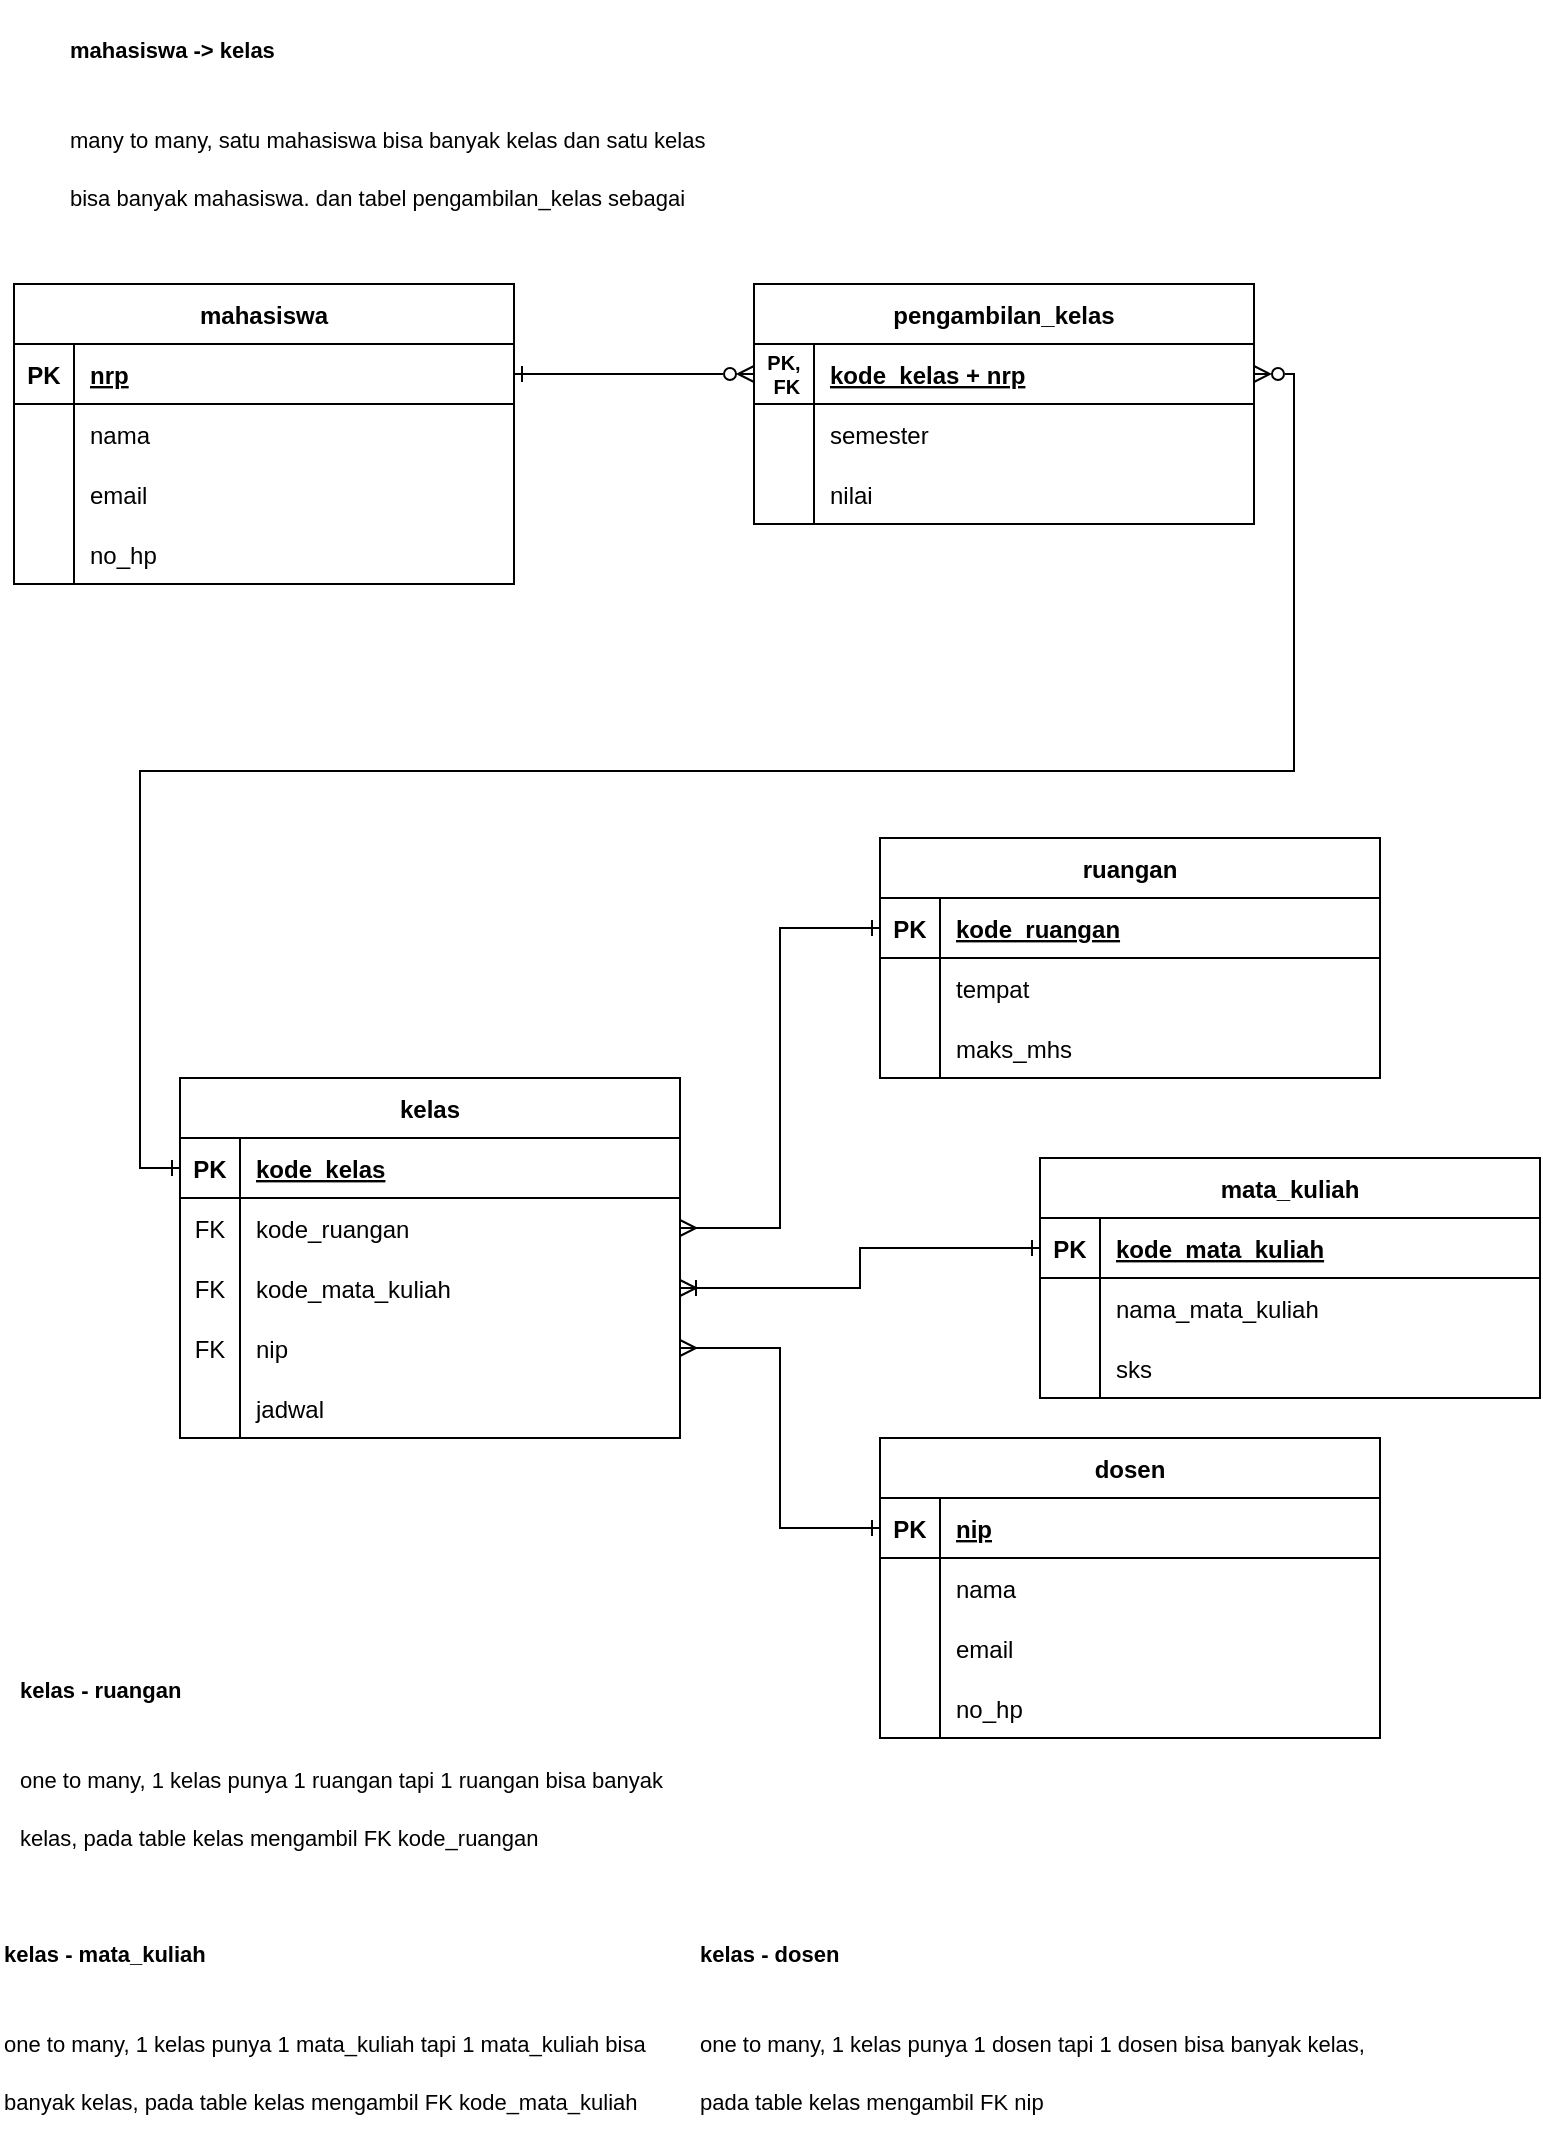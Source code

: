 <mxfile version="26.1.1">
  <diagram name="Page-1" id="sGqnj9w5JAQJriUwY8Db">
    <mxGraphModel dx="3370" dy="1274" grid="0" gridSize="10" guides="1" tooltips="1" connect="1" arrows="1" fold="1" page="1" pageScale="1" pageWidth="850" pageHeight="1100" math="0" shadow="0">
      <root>
        <mxCell id="0" />
        <mxCell id="1" parent="0" />
        <mxCell id="iICQpsOboYbNVwq3idn1-31" value="mahasiswa" style="shape=table;startSize=30;container=1;collapsible=1;childLayout=tableLayout;fixedRows=1;rowLines=0;fontStyle=1;align=center;resizeLast=1;" vertex="1" parent="1">
          <mxGeometry x="-822" y="160" width="250" height="150" as="geometry" />
        </mxCell>
        <mxCell id="iICQpsOboYbNVwq3idn1-32" value="" style="shape=tableRow;horizontal=0;startSize=0;swimlaneHead=0;swimlaneBody=0;fillColor=none;collapsible=0;dropTarget=0;points=[[0,0.5],[1,0.5]];portConstraint=eastwest;strokeColor=inherit;top=0;left=0;right=0;bottom=1;" vertex="1" parent="iICQpsOboYbNVwq3idn1-31">
          <mxGeometry y="30" width="250" height="30" as="geometry" />
        </mxCell>
        <mxCell id="iICQpsOboYbNVwq3idn1-33" value="PK" style="shape=partialRectangle;overflow=hidden;connectable=0;fillColor=none;strokeColor=inherit;top=0;left=0;bottom=0;right=0;fontStyle=1;" vertex="1" parent="iICQpsOboYbNVwq3idn1-32">
          <mxGeometry width="30" height="30" as="geometry">
            <mxRectangle width="30" height="30" as="alternateBounds" />
          </mxGeometry>
        </mxCell>
        <mxCell id="iICQpsOboYbNVwq3idn1-34" value="nrp" style="shape=partialRectangle;overflow=hidden;connectable=0;fillColor=none;align=left;strokeColor=inherit;top=0;left=0;bottom=0;right=0;spacingLeft=6;fontStyle=5;" vertex="1" parent="iICQpsOboYbNVwq3idn1-32">
          <mxGeometry x="30" width="220" height="30" as="geometry">
            <mxRectangle width="220" height="30" as="alternateBounds" />
          </mxGeometry>
        </mxCell>
        <mxCell id="iICQpsOboYbNVwq3idn1-35" value="" style="shape=tableRow;horizontal=0;startSize=0;swimlaneHead=0;swimlaneBody=0;fillColor=none;collapsible=0;dropTarget=0;points=[[0,0.5],[1,0.5]];portConstraint=eastwest;strokeColor=inherit;top=0;left=0;right=0;bottom=0;" vertex="1" parent="iICQpsOboYbNVwq3idn1-31">
          <mxGeometry y="60" width="250" height="30" as="geometry" />
        </mxCell>
        <mxCell id="iICQpsOboYbNVwq3idn1-36" value="" style="shape=partialRectangle;overflow=hidden;connectable=0;fillColor=none;strokeColor=default;top=0;left=0;bottom=0;right=0;labelBorderColor=none;opacity=90;strokeWidth=7;" vertex="1" parent="iICQpsOboYbNVwq3idn1-35">
          <mxGeometry width="30" height="30" as="geometry">
            <mxRectangle width="30" height="30" as="alternateBounds" />
          </mxGeometry>
        </mxCell>
        <mxCell id="iICQpsOboYbNVwq3idn1-37" value="nama" style="shape=partialRectangle;overflow=hidden;connectable=0;fillColor=none;align=left;strokeColor=inherit;top=0;left=0;bottom=0;right=0;spacingLeft=6;strokeWidth=5;perimeterSpacing=3;" vertex="1" parent="iICQpsOboYbNVwq3idn1-35">
          <mxGeometry x="30" width="220" height="30" as="geometry">
            <mxRectangle width="220" height="30" as="alternateBounds" />
          </mxGeometry>
        </mxCell>
        <mxCell id="iICQpsOboYbNVwq3idn1-38" value="" style="shape=tableRow;horizontal=0;startSize=0;swimlaneHead=0;swimlaneBody=0;fillColor=none;collapsible=0;dropTarget=0;points=[[0,0.5],[1,0.5]];portConstraint=eastwest;strokeColor=inherit;top=0;left=0;right=0;bottom=0;" vertex="1" parent="iICQpsOboYbNVwq3idn1-31">
          <mxGeometry y="90" width="250" height="30" as="geometry" />
        </mxCell>
        <mxCell id="iICQpsOboYbNVwq3idn1-39" value="" style="shape=partialRectangle;overflow=hidden;connectable=0;fillColor=none;strokeColor=inherit;top=0;left=0;bottom=0;right=0;" vertex="1" parent="iICQpsOboYbNVwq3idn1-38">
          <mxGeometry width="30" height="30" as="geometry">
            <mxRectangle width="30" height="30" as="alternateBounds" />
          </mxGeometry>
        </mxCell>
        <mxCell id="iICQpsOboYbNVwq3idn1-40" value="email" style="shape=partialRectangle;overflow=hidden;connectable=0;fillColor=none;align=left;strokeColor=inherit;top=0;left=0;bottom=0;right=0;spacingLeft=6;" vertex="1" parent="iICQpsOboYbNVwq3idn1-38">
          <mxGeometry x="30" width="220" height="30" as="geometry">
            <mxRectangle width="220" height="30" as="alternateBounds" />
          </mxGeometry>
        </mxCell>
        <mxCell id="iICQpsOboYbNVwq3idn1-116" style="shape=tableRow;horizontal=0;startSize=0;swimlaneHead=0;swimlaneBody=0;fillColor=none;collapsible=0;dropTarget=0;points=[[0,0.5],[1,0.5]];portConstraint=eastwest;strokeColor=inherit;top=0;left=0;right=0;bottom=0;" vertex="1" parent="iICQpsOboYbNVwq3idn1-31">
          <mxGeometry y="120" width="250" height="30" as="geometry" />
        </mxCell>
        <mxCell id="iICQpsOboYbNVwq3idn1-117" style="shape=partialRectangle;overflow=hidden;connectable=0;fillColor=none;strokeColor=inherit;top=0;left=0;bottom=0;right=0;" vertex="1" parent="iICQpsOboYbNVwq3idn1-116">
          <mxGeometry width="30" height="30" as="geometry">
            <mxRectangle width="30" height="30" as="alternateBounds" />
          </mxGeometry>
        </mxCell>
        <mxCell id="iICQpsOboYbNVwq3idn1-118" value="no_hp" style="shape=partialRectangle;overflow=hidden;connectable=0;fillColor=none;align=left;strokeColor=inherit;top=0;left=0;bottom=0;right=0;spacingLeft=6;" vertex="1" parent="iICQpsOboYbNVwq3idn1-116">
          <mxGeometry x="30" width="220" height="30" as="geometry">
            <mxRectangle width="220" height="30" as="alternateBounds" />
          </mxGeometry>
        </mxCell>
        <mxCell id="iICQpsOboYbNVwq3idn1-60" value="kelas" style="shape=table;startSize=30;container=1;collapsible=1;childLayout=tableLayout;fixedRows=1;rowLines=0;fontStyle=1;align=center;resizeLast=1;" vertex="1" parent="1">
          <mxGeometry x="-739" y="557" width="250" height="180" as="geometry" />
        </mxCell>
        <mxCell id="iICQpsOboYbNVwq3idn1-61" value="" style="shape=tableRow;horizontal=0;startSize=0;swimlaneHead=0;swimlaneBody=0;fillColor=none;collapsible=0;dropTarget=0;points=[[0,0.5],[1,0.5]];portConstraint=eastwest;strokeColor=inherit;top=0;left=0;right=0;bottom=1;" vertex="1" parent="iICQpsOboYbNVwq3idn1-60">
          <mxGeometry y="30" width="250" height="30" as="geometry" />
        </mxCell>
        <mxCell id="iICQpsOboYbNVwq3idn1-62" value="PK" style="shape=partialRectangle;overflow=hidden;connectable=0;fillColor=none;strokeColor=inherit;top=0;left=0;bottom=0;right=0;fontStyle=1;" vertex="1" parent="iICQpsOboYbNVwq3idn1-61">
          <mxGeometry width="30" height="30" as="geometry">
            <mxRectangle width="30" height="30" as="alternateBounds" />
          </mxGeometry>
        </mxCell>
        <mxCell id="iICQpsOboYbNVwq3idn1-63" value="kode_kelas" style="shape=partialRectangle;overflow=hidden;connectable=0;fillColor=none;align=left;strokeColor=inherit;top=0;left=0;bottom=0;right=0;spacingLeft=6;fontStyle=5;" vertex="1" parent="iICQpsOboYbNVwq3idn1-61">
          <mxGeometry x="30" width="220" height="30" as="geometry">
            <mxRectangle width="220" height="30" as="alternateBounds" />
          </mxGeometry>
        </mxCell>
        <mxCell id="iICQpsOboYbNVwq3idn1-64" value="" style="shape=tableRow;horizontal=0;startSize=0;swimlaneHead=0;swimlaneBody=0;fillColor=none;collapsible=0;dropTarget=0;points=[[0,0.5],[1,0.5]];portConstraint=eastwest;strokeColor=inherit;top=0;left=0;right=0;bottom=0;" vertex="1" parent="iICQpsOboYbNVwq3idn1-60">
          <mxGeometry y="60" width="250" height="30" as="geometry" />
        </mxCell>
        <mxCell id="iICQpsOboYbNVwq3idn1-65" value="FK" style="shape=partialRectangle;overflow=hidden;connectable=0;fillColor=none;strokeColor=inherit;top=0;left=0;bottom=0;right=0;" vertex="1" parent="iICQpsOboYbNVwq3idn1-64">
          <mxGeometry width="30" height="30" as="geometry">
            <mxRectangle width="30" height="30" as="alternateBounds" />
          </mxGeometry>
        </mxCell>
        <mxCell id="iICQpsOboYbNVwq3idn1-66" value="kode_ruangan" style="shape=partialRectangle;overflow=hidden;connectable=0;fillColor=none;align=left;strokeColor=inherit;top=0;left=0;bottom=0;right=0;spacingLeft=6;" vertex="1" parent="iICQpsOboYbNVwq3idn1-64">
          <mxGeometry x="30" width="220" height="30" as="geometry">
            <mxRectangle width="220" height="30" as="alternateBounds" />
          </mxGeometry>
        </mxCell>
        <mxCell id="iICQpsOboYbNVwq3idn1-67" value="" style="shape=tableRow;horizontal=0;startSize=0;swimlaneHead=0;swimlaneBody=0;fillColor=none;collapsible=0;dropTarget=0;points=[[0,0.5],[1,0.5]];portConstraint=eastwest;strokeColor=inherit;top=0;left=0;right=0;bottom=0;" vertex="1" parent="iICQpsOboYbNVwq3idn1-60">
          <mxGeometry y="90" width="250" height="30" as="geometry" />
        </mxCell>
        <mxCell id="iICQpsOboYbNVwq3idn1-68" value="FK" style="shape=partialRectangle;overflow=hidden;connectable=0;fillColor=none;strokeColor=inherit;top=0;left=0;bottom=0;right=0;" vertex="1" parent="iICQpsOboYbNVwq3idn1-67">
          <mxGeometry width="30" height="30" as="geometry">
            <mxRectangle width="30" height="30" as="alternateBounds" />
          </mxGeometry>
        </mxCell>
        <mxCell id="iICQpsOboYbNVwq3idn1-69" value="kode_mata_kuliah" style="shape=partialRectangle;overflow=hidden;connectable=0;fillColor=none;align=left;strokeColor=inherit;top=0;left=0;bottom=0;right=0;spacingLeft=6;" vertex="1" parent="iICQpsOboYbNVwq3idn1-67">
          <mxGeometry x="30" width="220" height="30" as="geometry">
            <mxRectangle width="220" height="30" as="alternateBounds" />
          </mxGeometry>
        </mxCell>
        <mxCell id="iICQpsOboYbNVwq3idn1-125" style="shape=tableRow;horizontal=0;startSize=0;swimlaneHead=0;swimlaneBody=0;fillColor=none;collapsible=0;dropTarget=0;points=[[0,0.5],[1,0.5]];portConstraint=eastwest;strokeColor=inherit;top=0;left=0;right=0;bottom=0;" vertex="1" parent="iICQpsOboYbNVwq3idn1-60">
          <mxGeometry y="120" width="250" height="30" as="geometry" />
        </mxCell>
        <mxCell id="iICQpsOboYbNVwq3idn1-126" value="FK" style="shape=partialRectangle;overflow=hidden;connectable=0;fillColor=none;strokeColor=inherit;top=0;left=0;bottom=0;right=0;" vertex="1" parent="iICQpsOboYbNVwq3idn1-125">
          <mxGeometry width="30" height="30" as="geometry">
            <mxRectangle width="30" height="30" as="alternateBounds" />
          </mxGeometry>
        </mxCell>
        <mxCell id="iICQpsOboYbNVwq3idn1-127" value="nip" style="shape=partialRectangle;overflow=hidden;connectable=0;fillColor=none;align=left;strokeColor=inherit;top=0;left=0;bottom=0;right=0;spacingLeft=6;" vertex="1" parent="iICQpsOboYbNVwq3idn1-125">
          <mxGeometry x="30" width="220" height="30" as="geometry">
            <mxRectangle width="220" height="30" as="alternateBounds" />
          </mxGeometry>
        </mxCell>
        <mxCell id="iICQpsOboYbNVwq3idn1-122" style="shape=tableRow;horizontal=0;startSize=0;swimlaneHead=0;swimlaneBody=0;fillColor=none;collapsible=0;dropTarget=0;points=[[0,0.5],[1,0.5]];portConstraint=eastwest;strokeColor=inherit;top=0;left=0;right=0;bottom=0;" vertex="1" parent="iICQpsOboYbNVwq3idn1-60">
          <mxGeometry y="150" width="250" height="30" as="geometry" />
        </mxCell>
        <mxCell id="iICQpsOboYbNVwq3idn1-123" style="shape=partialRectangle;overflow=hidden;connectable=0;fillColor=none;strokeColor=inherit;top=0;left=0;bottom=0;right=0;" vertex="1" parent="iICQpsOboYbNVwq3idn1-122">
          <mxGeometry width="30" height="30" as="geometry">
            <mxRectangle width="30" height="30" as="alternateBounds" />
          </mxGeometry>
        </mxCell>
        <mxCell id="iICQpsOboYbNVwq3idn1-124" value="jadwal" style="shape=partialRectangle;overflow=hidden;connectable=0;fillColor=none;align=left;strokeColor=inherit;top=0;left=0;bottom=0;right=0;spacingLeft=6;" vertex="1" parent="iICQpsOboYbNVwq3idn1-122">
          <mxGeometry x="30" width="220" height="30" as="geometry">
            <mxRectangle width="220" height="30" as="alternateBounds" />
          </mxGeometry>
        </mxCell>
        <mxCell id="iICQpsOboYbNVwq3idn1-70" value="dosen" style="shape=table;startSize=30;container=1;collapsible=1;childLayout=tableLayout;fixedRows=1;rowLines=0;fontStyle=1;align=center;resizeLast=1;" vertex="1" parent="1">
          <mxGeometry x="-389" y="737" width="250" height="150" as="geometry" />
        </mxCell>
        <mxCell id="iICQpsOboYbNVwq3idn1-71" value="" style="shape=tableRow;horizontal=0;startSize=0;swimlaneHead=0;swimlaneBody=0;fillColor=none;collapsible=0;dropTarget=0;points=[[0,0.5],[1,0.5]];portConstraint=eastwest;strokeColor=inherit;top=0;left=0;right=0;bottom=1;" vertex="1" parent="iICQpsOboYbNVwq3idn1-70">
          <mxGeometry y="30" width="250" height="30" as="geometry" />
        </mxCell>
        <mxCell id="iICQpsOboYbNVwq3idn1-72" value="PK" style="shape=partialRectangle;overflow=hidden;connectable=0;fillColor=none;strokeColor=inherit;top=0;left=0;bottom=0;right=0;fontStyle=1;" vertex="1" parent="iICQpsOboYbNVwq3idn1-71">
          <mxGeometry width="30" height="30" as="geometry">
            <mxRectangle width="30" height="30" as="alternateBounds" />
          </mxGeometry>
        </mxCell>
        <mxCell id="iICQpsOboYbNVwq3idn1-73" value="nip" style="shape=partialRectangle;overflow=hidden;connectable=0;fillColor=none;align=left;strokeColor=inherit;top=0;left=0;bottom=0;right=0;spacingLeft=6;fontStyle=5;" vertex="1" parent="iICQpsOboYbNVwq3idn1-71">
          <mxGeometry x="30" width="220" height="30" as="geometry">
            <mxRectangle width="220" height="30" as="alternateBounds" />
          </mxGeometry>
        </mxCell>
        <mxCell id="iICQpsOboYbNVwq3idn1-74" value="" style="shape=tableRow;horizontal=0;startSize=0;swimlaneHead=0;swimlaneBody=0;fillColor=none;collapsible=0;dropTarget=0;points=[[0,0.5],[1,0.5]];portConstraint=eastwest;strokeColor=inherit;top=0;left=0;right=0;bottom=0;" vertex="1" parent="iICQpsOboYbNVwq3idn1-70">
          <mxGeometry y="60" width="250" height="30" as="geometry" />
        </mxCell>
        <mxCell id="iICQpsOboYbNVwq3idn1-75" value="" style="shape=partialRectangle;overflow=hidden;connectable=0;fillColor=none;strokeColor=inherit;top=0;left=0;bottom=0;right=0;" vertex="1" parent="iICQpsOboYbNVwq3idn1-74">
          <mxGeometry width="30" height="30" as="geometry">
            <mxRectangle width="30" height="30" as="alternateBounds" />
          </mxGeometry>
        </mxCell>
        <mxCell id="iICQpsOboYbNVwq3idn1-76" value="nama" style="shape=partialRectangle;overflow=hidden;connectable=0;fillColor=none;align=left;strokeColor=inherit;top=0;left=0;bottom=0;right=0;spacingLeft=6;" vertex="1" parent="iICQpsOboYbNVwq3idn1-74">
          <mxGeometry x="30" width="220" height="30" as="geometry">
            <mxRectangle width="220" height="30" as="alternateBounds" />
          </mxGeometry>
        </mxCell>
        <mxCell id="iICQpsOboYbNVwq3idn1-77" value="" style="shape=tableRow;horizontal=0;startSize=0;swimlaneHead=0;swimlaneBody=0;fillColor=none;collapsible=0;dropTarget=0;points=[[0,0.5],[1,0.5]];portConstraint=eastwest;strokeColor=inherit;top=0;left=0;right=0;bottom=0;" vertex="1" parent="iICQpsOboYbNVwq3idn1-70">
          <mxGeometry y="90" width="250" height="30" as="geometry" />
        </mxCell>
        <mxCell id="iICQpsOboYbNVwq3idn1-78" value="" style="shape=partialRectangle;overflow=hidden;connectable=0;fillColor=none;strokeColor=inherit;top=0;left=0;bottom=0;right=0;" vertex="1" parent="iICQpsOboYbNVwq3idn1-77">
          <mxGeometry width="30" height="30" as="geometry">
            <mxRectangle width="30" height="30" as="alternateBounds" />
          </mxGeometry>
        </mxCell>
        <mxCell id="iICQpsOboYbNVwq3idn1-79" value="email" style="shape=partialRectangle;overflow=hidden;connectable=0;fillColor=none;align=left;strokeColor=inherit;top=0;left=0;bottom=0;right=0;spacingLeft=6;" vertex="1" parent="iICQpsOboYbNVwq3idn1-77">
          <mxGeometry x="30" width="220" height="30" as="geometry">
            <mxRectangle width="220" height="30" as="alternateBounds" />
          </mxGeometry>
        </mxCell>
        <mxCell id="iICQpsOboYbNVwq3idn1-128" style="shape=tableRow;horizontal=0;startSize=0;swimlaneHead=0;swimlaneBody=0;fillColor=none;collapsible=0;dropTarget=0;points=[[0,0.5],[1,0.5]];portConstraint=eastwest;strokeColor=inherit;top=0;left=0;right=0;bottom=0;" vertex="1" parent="iICQpsOboYbNVwq3idn1-70">
          <mxGeometry y="120" width="250" height="30" as="geometry" />
        </mxCell>
        <mxCell id="iICQpsOboYbNVwq3idn1-129" style="shape=partialRectangle;overflow=hidden;connectable=0;fillColor=none;strokeColor=inherit;top=0;left=0;bottom=0;right=0;" vertex="1" parent="iICQpsOboYbNVwq3idn1-128">
          <mxGeometry width="30" height="30" as="geometry">
            <mxRectangle width="30" height="30" as="alternateBounds" />
          </mxGeometry>
        </mxCell>
        <mxCell id="iICQpsOboYbNVwq3idn1-130" value="no_hp" style="shape=partialRectangle;overflow=hidden;connectable=0;fillColor=none;align=left;strokeColor=inherit;top=0;left=0;bottom=0;right=0;spacingLeft=6;" vertex="1" parent="iICQpsOboYbNVwq3idn1-128">
          <mxGeometry x="30" width="220" height="30" as="geometry">
            <mxRectangle width="220" height="30" as="alternateBounds" />
          </mxGeometry>
        </mxCell>
        <mxCell id="iICQpsOboYbNVwq3idn1-80" value="ruangan" style="shape=table;startSize=30;container=1;collapsible=1;childLayout=tableLayout;fixedRows=1;rowLines=0;fontStyle=1;align=center;resizeLast=1;" vertex="1" parent="1">
          <mxGeometry x="-389" y="437" width="250" height="120" as="geometry" />
        </mxCell>
        <mxCell id="iICQpsOboYbNVwq3idn1-81" value="" style="shape=tableRow;horizontal=0;startSize=0;swimlaneHead=0;swimlaneBody=0;fillColor=none;collapsible=0;dropTarget=0;points=[[0,0.5],[1,0.5]];portConstraint=eastwest;strokeColor=inherit;top=0;left=0;right=0;bottom=1;" vertex="1" parent="iICQpsOboYbNVwq3idn1-80">
          <mxGeometry y="30" width="250" height="30" as="geometry" />
        </mxCell>
        <mxCell id="iICQpsOboYbNVwq3idn1-82" value="PK" style="shape=partialRectangle;overflow=hidden;connectable=0;fillColor=none;strokeColor=inherit;top=0;left=0;bottom=0;right=0;fontStyle=1;" vertex="1" parent="iICQpsOboYbNVwq3idn1-81">
          <mxGeometry width="30" height="30" as="geometry">
            <mxRectangle width="30" height="30" as="alternateBounds" />
          </mxGeometry>
        </mxCell>
        <mxCell id="iICQpsOboYbNVwq3idn1-83" value="kode_ruangan" style="shape=partialRectangle;overflow=hidden;connectable=0;fillColor=none;align=left;strokeColor=inherit;top=0;left=0;bottom=0;right=0;spacingLeft=6;fontStyle=5;" vertex="1" parent="iICQpsOboYbNVwq3idn1-81">
          <mxGeometry x="30" width="220" height="30" as="geometry">
            <mxRectangle width="220" height="30" as="alternateBounds" />
          </mxGeometry>
        </mxCell>
        <mxCell id="iICQpsOboYbNVwq3idn1-84" value="" style="shape=tableRow;horizontal=0;startSize=0;swimlaneHead=0;swimlaneBody=0;fillColor=none;collapsible=0;dropTarget=0;points=[[0,0.5],[1,0.5]];portConstraint=eastwest;strokeColor=inherit;top=0;left=0;right=0;bottom=0;" vertex="1" parent="iICQpsOboYbNVwq3idn1-80">
          <mxGeometry y="60" width="250" height="30" as="geometry" />
        </mxCell>
        <mxCell id="iICQpsOboYbNVwq3idn1-85" value="" style="shape=partialRectangle;overflow=hidden;connectable=0;fillColor=none;strokeColor=inherit;top=0;left=0;bottom=0;right=0;" vertex="1" parent="iICQpsOboYbNVwq3idn1-84">
          <mxGeometry width="30" height="30" as="geometry">
            <mxRectangle width="30" height="30" as="alternateBounds" />
          </mxGeometry>
        </mxCell>
        <mxCell id="iICQpsOboYbNVwq3idn1-86" value="tempat" style="shape=partialRectangle;overflow=hidden;connectable=0;fillColor=none;align=left;strokeColor=inherit;top=0;left=0;bottom=0;right=0;spacingLeft=6;" vertex="1" parent="iICQpsOboYbNVwq3idn1-84">
          <mxGeometry x="30" width="220" height="30" as="geometry">
            <mxRectangle width="220" height="30" as="alternateBounds" />
          </mxGeometry>
        </mxCell>
        <mxCell id="iICQpsOboYbNVwq3idn1-87" value="" style="shape=tableRow;horizontal=0;startSize=0;swimlaneHead=0;swimlaneBody=0;fillColor=none;collapsible=0;dropTarget=0;points=[[0,0.5],[1,0.5]];portConstraint=eastwest;strokeColor=inherit;top=0;left=0;right=0;bottom=0;" vertex="1" parent="iICQpsOboYbNVwq3idn1-80">
          <mxGeometry y="90" width="250" height="30" as="geometry" />
        </mxCell>
        <mxCell id="iICQpsOboYbNVwq3idn1-88" value="" style="shape=partialRectangle;overflow=hidden;connectable=0;fillColor=none;strokeColor=inherit;top=0;left=0;bottom=0;right=0;" vertex="1" parent="iICQpsOboYbNVwq3idn1-87">
          <mxGeometry width="30" height="30" as="geometry">
            <mxRectangle width="30" height="30" as="alternateBounds" />
          </mxGeometry>
        </mxCell>
        <mxCell id="iICQpsOboYbNVwq3idn1-89" value="maks_mhs" style="shape=partialRectangle;overflow=hidden;connectable=0;fillColor=none;align=left;strokeColor=inherit;top=0;left=0;bottom=0;right=0;spacingLeft=6;" vertex="1" parent="iICQpsOboYbNVwq3idn1-87">
          <mxGeometry x="30" width="220" height="30" as="geometry">
            <mxRectangle width="220" height="30" as="alternateBounds" />
          </mxGeometry>
        </mxCell>
        <mxCell id="iICQpsOboYbNVwq3idn1-90" value="mata_kuliah" style="shape=table;startSize=30;container=1;collapsible=1;childLayout=tableLayout;fixedRows=1;rowLines=0;fontStyle=1;align=center;resizeLast=1;" vertex="1" parent="1">
          <mxGeometry x="-309" y="597" width="250" height="120" as="geometry" />
        </mxCell>
        <mxCell id="iICQpsOboYbNVwq3idn1-91" value="" style="shape=tableRow;horizontal=0;startSize=0;swimlaneHead=0;swimlaneBody=0;fillColor=none;collapsible=0;dropTarget=0;points=[[0,0.5],[1,0.5]];portConstraint=eastwest;strokeColor=inherit;top=0;left=0;right=0;bottom=1;" vertex="1" parent="iICQpsOboYbNVwq3idn1-90">
          <mxGeometry y="30" width="250" height="30" as="geometry" />
        </mxCell>
        <mxCell id="iICQpsOboYbNVwq3idn1-92" value="PK" style="shape=partialRectangle;overflow=hidden;connectable=0;fillColor=none;strokeColor=inherit;top=0;left=0;bottom=0;right=0;fontStyle=1;" vertex="1" parent="iICQpsOboYbNVwq3idn1-91">
          <mxGeometry width="30" height="30" as="geometry">
            <mxRectangle width="30" height="30" as="alternateBounds" />
          </mxGeometry>
        </mxCell>
        <mxCell id="iICQpsOboYbNVwq3idn1-93" value="kode_mata_kuliah" style="shape=partialRectangle;overflow=hidden;connectable=0;fillColor=none;align=left;strokeColor=inherit;top=0;left=0;bottom=0;right=0;spacingLeft=6;fontStyle=5;" vertex="1" parent="iICQpsOboYbNVwq3idn1-91">
          <mxGeometry x="30" width="220" height="30" as="geometry">
            <mxRectangle width="220" height="30" as="alternateBounds" />
          </mxGeometry>
        </mxCell>
        <mxCell id="iICQpsOboYbNVwq3idn1-94" value="" style="shape=tableRow;horizontal=0;startSize=0;swimlaneHead=0;swimlaneBody=0;fillColor=none;collapsible=0;dropTarget=0;points=[[0,0.5],[1,0.5]];portConstraint=eastwest;strokeColor=inherit;top=0;left=0;right=0;bottom=0;" vertex="1" parent="iICQpsOboYbNVwq3idn1-90">
          <mxGeometry y="60" width="250" height="30" as="geometry" />
        </mxCell>
        <mxCell id="iICQpsOboYbNVwq3idn1-95" value="" style="shape=partialRectangle;overflow=hidden;connectable=0;fillColor=none;strokeColor=inherit;top=0;left=0;bottom=0;right=0;" vertex="1" parent="iICQpsOboYbNVwq3idn1-94">
          <mxGeometry width="30" height="30" as="geometry">
            <mxRectangle width="30" height="30" as="alternateBounds" />
          </mxGeometry>
        </mxCell>
        <mxCell id="iICQpsOboYbNVwq3idn1-96" value="nama_mata_kuliah" style="shape=partialRectangle;overflow=hidden;connectable=0;fillColor=none;align=left;strokeColor=inherit;top=0;left=0;bottom=0;right=0;spacingLeft=6;" vertex="1" parent="iICQpsOboYbNVwq3idn1-94">
          <mxGeometry x="30" width="220" height="30" as="geometry">
            <mxRectangle width="220" height="30" as="alternateBounds" />
          </mxGeometry>
        </mxCell>
        <mxCell id="iICQpsOboYbNVwq3idn1-97" value="" style="shape=tableRow;horizontal=0;startSize=0;swimlaneHead=0;swimlaneBody=0;fillColor=none;collapsible=0;dropTarget=0;points=[[0,0.5],[1,0.5]];portConstraint=eastwest;strokeColor=inherit;top=0;left=0;right=0;bottom=0;" vertex="1" parent="iICQpsOboYbNVwq3idn1-90">
          <mxGeometry y="90" width="250" height="30" as="geometry" />
        </mxCell>
        <mxCell id="iICQpsOboYbNVwq3idn1-98" value="" style="shape=partialRectangle;overflow=hidden;connectable=0;fillColor=none;strokeColor=inherit;top=0;left=0;bottom=0;right=0;" vertex="1" parent="iICQpsOboYbNVwq3idn1-97">
          <mxGeometry width="30" height="30" as="geometry">
            <mxRectangle width="30" height="30" as="alternateBounds" />
          </mxGeometry>
        </mxCell>
        <mxCell id="iICQpsOboYbNVwq3idn1-99" value="sks" style="shape=partialRectangle;overflow=hidden;connectable=0;fillColor=none;align=left;strokeColor=inherit;top=0;left=0;bottom=0;right=0;spacingLeft=6;" vertex="1" parent="iICQpsOboYbNVwq3idn1-97">
          <mxGeometry x="30" width="220" height="30" as="geometry">
            <mxRectangle width="220" height="30" as="alternateBounds" />
          </mxGeometry>
        </mxCell>
        <mxCell id="iICQpsOboYbNVwq3idn1-100" value="pengambilan_kelas" style="shape=table;startSize=30;container=1;collapsible=1;childLayout=tableLayout;fixedRows=1;rowLines=0;fontStyle=1;align=center;resizeLast=1;" vertex="1" parent="1">
          <mxGeometry x="-452" y="160" width="250" height="120" as="geometry" />
        </mxCell>
        <mxCell id="iICQpsOboYbNVwq3idn1-101" value="" style="shape=tableRow;horizontal=0;startSize=0;swimlaneHead=0;swimlaneBody=0;fillColor=none;collapsible=0;dropTarget=0;points=[[0,0.5],[1,0.5]];portConstraint=eastwest;strokeColor=inherit;top=0;left=0;right=0;bottom=1;" vertex="1" parent="iICQpsOboYbNVwq3idn1-100">
          <mxGeometry y="30" width="250" height="30" as="geometry" />
        </mxCell>
        <mxCell id="iICQpsOboYbNVwq3idn1-102" value="PK,&#xa; FK" style="shape=partialRectangle;overflow=hidden;connectable=0;fillColor=none;strokeColor=inherit;top=0;left=0;bottom=0;right=0;fontStyle=1;fontSize=10;" vertex="1" parent="iICQpsOboYbNVwq3idn1-101">
          <mxGeometry width="30" height="30" as="geometry">
            <mxRectangle width="30" height="30" as="alternateBounds" />
          </mxGeometry>
        </mxCell>
        <mxCell id="iICQpsOboYbNVwq3idn1-103" value="kode_kelas + nrp" style="shape=partialRectangle;overflow=hidden;connectable=0;fillColor=none;align=left;strokeColor=inherit;top=0;left=0;bottom=0;right=0;spacingLeft=6;fontStyle=5;" vertex="1" parent="iICQpsOboYbNVwq3idn1-101">
          <mxGeometry x="30" width="220" height="30" as="geometry">
            <mxRectangle width="220" height="30" as="alternateBounds" />
          </mxGeometry>
        </mxCell>
        <mxCell id="iICQpsOboYbNVwq3idn1-104" value="" style="shape=tableRow;horizontal=0;startSize=0;swimlaneHead=0;swimlaneBody=0;fillColor=none;collapsible=0;dropTarget=0;points=[[0,0.5],[1,0.5]];portConstraint=eastwest;strokeColor=inherit;top=0;left=0;right=0;bottom=0;" vertex="1" parent="iICQpsOboYbNVwq3idn1-100">
          <mxGeometry y="60" width="250" height="30" as="geometry" />
        </mxCell>
        <mxCell id="iICQpsOboYbNVwq3idn1-105" value="" style="shape=partialRectangle;overflow=hidden;connectable=0;fillColor=none;strokeColor=inherit;top=0;left=0;bottom=0;right=0;" vertex="1" parent="iICQpsOboYbNVwq3idn1-104">
          <mxGeometry width="30" height="30" as="geometry">
            <mxRectangle width="30" height="30" as="alternateBounds" />
          </mxGeometry>
        </mxCell>
        <mxCell id="iICQpsOboYbNVwq3idn1-106" value="semester" style="shape=partialRectangle;overflow=hidden;connectable=0;fillColor=none;align=left;strokeColor=inherit;top=0;left=0;bottom=0;right=0;spacingLeft=6;" vertex="1" parent="iICQpsOboYbNVwq3idn1-104">
          <mxGeometry x="30" width="220" height="30" as="geometry">
            <mxRectangle width="220" height="30" as="alternateBounds" />
          </mxGeometry>
        </mxCell>
        <mxCell id="iICQpsOboYbNVwq3idn1-107" value="" style="shape=tableRow;horizontal=0;startSize=0;swimlaneHead=0;swimlaneBody=0;fillColor=none;collapsible=0;dropTarget=0;points=[[0,0.5],[1,0.5]];portConstraint=eastwest;strokeColor=inherit;top=0;left=0;right=0;bottom=0;" vertex="1" parent="iICQpsOboYbNVwq3idn1-100">
          <mxGeometry y="90" width="250" height="30" as="geometry" />
        </mxCell>
        <mxCell id="iICQpsOboYbNVwq3idn1-108" value="" style="shape=partialRectangle;overflow=hidden;connectable=0;fillColor=none;strokeColor=inherit;top=0;left=0;bottom=0;right=0;" vertex="1" parent="iICQpsOboYbNVwq3idn1-107">
          <mxGeometry width="30" height="30" as="geometry">
            <mxRectangle width="30" height="30" as="alternateBounds" />
          </mxGeometry>
        </mxCell>
        <mxCell id="iICQpsOboYbNVwq3idn1-109" value="nilai" style="shape=partialRectangle;overflow=hidden;connectable=0;fillColor=none;align=left;strokeColor=inherit;top=0;left=0;bottom=0;right=0;spacingLeft=6;" vertex="1" parent="iICQpsOboYbNVwq3idn1-107">
          <mxGeometry x="30" width="220" height="30" as="geometry">
            <mxRectangle width="220" height="30" as="alternateBounds" />
          </mxGeometry>
        </mxCell>
        <mxCell id="iICQpsOboYbNVwq3idn1-135" style="rounded=0;orthogonalLoop=1;jettySize=auto;html=1;exitX=1;exitY=0.5;exitDx=0;exitDy=0;entryX=0;entryY=0.5;entryDx=0;entryDy=0;startArrow=ERone;startFill=0;endArrow=ERzeroToMany;endFill=0;" edge="1" parent="1" source="iICQpsOboYbNVwq3idn1-32" target="iICQpsOboYbNVwq3idn1-101">
          <mxGeometry relative="1" as="geometry" />
        </mxCell>
        <mxCell id="iICQpsOboYbNVwq3idn1-136" style="edgeStyle=orthogonalEdgeStyle;rounded=0;orthogonalLoop=1;jettySize=auto;html=1;exitX=0;exitY=0.5;exitDx=0;exitDy=0;entryX=1;entryY=0.5;entryDx=0;entryDy=0;startArrow=ERone;startFill=0;endArrow=ERzeroToMany;endFill=0;" edge="1" parent="1" source="iICQpsOboYbNVwq3idn1-61" target="iICQpsOboYbNVwq3idn1-101">
          <mxGeometry relative="1" as="geometry" />
        </mxCell>
        <mxCell id="iICQpsOboYbNVwq3idn1-166" style="edgeStyle=orthogonalEdgeStyle;rounded=0;orthogonalLoop=1;jettySize=auto;html=1;exitX=0;exitY=0.5;exitDx=0;exitDy=0;entryX=1;entryY=0.5;entryDx=0;entryDy=0;startArrow=ERone;startFill=0;endArrow=ERmany;endFill=0;" edge="1" parent="1" source="iICQpsOboYbNVwq3idn1-81" target="iICQpsOboYbNVwq3idn1-64">
          <mxGeometry relative="1" as="geometry" />
        </mxCell>
        <mxCell id="iICQpsOboYbNVwq3idn1-168" style="edgeStyle=orthogonalEdgeStyle;rounded=0;orthogonalLoop=1;jettySize=auto;html=1;exitX=0;exitY=0.5;exitDx=0;exitDy=0;entryX=1;entryY=0.5;entryDx=0;entryDy=0;startArrow=ERone;startFill=0;endArrow=ERmany;endFill=0;" edge="1" parent="1" source="iICQpsOboYbNVwq3idn1-71" target="iICQpsOboYbNVwq3idn1-125">
          <mxGeometry relative="1" as="geometry" />
        </mxCell>
        <mxCell id="iICQpsOboYbNVwq3idn1-169" style="edgeStyle=orthogonalEdgeStyle;rounded=0;orthogonalLoop=1;jettySize=auto;html=1;exitX=0;exitY=0.5;exitDx=0;exitDy=0;entryX=1;entryY=0.5;entryDx=0;entryDy=0;endArrow=ERoneToMany;endFill=0;startArrow=ERone;startFill=0;" edge="1" parent="1" source="iICQpsOboYbNVwq3idn1-91" target="iICQpsOboYbNVwq3idn1-67">
          <mxGeometry relative="1" as="geometry" />
        </mxCell>
        <mxCell id="iICQpsOboYbNVwq3idn1-170" value="&lt;h1 style=&quot;margin-top: 0px;&quot;&gt;&lt;font style=&quot;font-size: 11px;&quot;&gt;&lt;span style=&quot;background-color: transparent; color: light-dark(rgb(0, 0, 0), rgb(255, 255, 255));&quot;&gt;mahasiswa -&amp;gt; kelas&lt;/span&gt;&lt;/font&gt;&lt;/h1&gt;&lt;h1 style=&quot;margin-top: 0px;&quot;&gt;&lt;font style=&quot;font-size: 11px;&quot;&gt;&lt;span style=&quot;background-color: transparent; color: light-dark(rgb(0, 0, 0), rgb(255, 255, 255)); font-weight: normal;&quot;&gt;many to many, satu mahasiswa bisa banyak kelas dan satu kelas bisa banyak mahasiswa. dan tabel pengambilan_kelas sebagai junction table, dengan PK composite dari kelas dan NRP&lt;/span&gt;&lt;/font&gt;&lt;/h1&gt;" style="text;html=1;whiteSpace=wrap;overflow=hidden;rounded=0;" vertex="1" parent="1">
          <mxGeometry x="-796" y="18" width="340" height="120" as="geometry" />
        </mxCell>
        <mxCell id="iICQpsOboYbNVwq3idn1-171" value="&lt;h1 style=&quot;margin-top: 0px;&quot;&gt;&lt;font style=&quot;font-size: 11px;&quot;&gt;&lt;span style=&quot;background-color: transparent; color: light-dark(rgb(0, 0, 0), rgb(255, 255, 255));&quot;&gt;kelas - ruangan&lt;/span&gt;&lt;/font&gt;&lt;/h1&gt;&lt;h1 style=&quot;margin-top: 0px;&quot;&gt;&lt;font style=&quot;font-size: 11px;&quot;&gt;&lt;span style=&quot;background-color: transparent; color: light-dark(rgb(0, 0, 0), rgb(255, 255, 255)); font-weight: normal;&quot;&gt;one to many, 1 kelas punya 1 ruangan tapi 1 ruangan bisa banyak kelas, pada table kelas mengambil FK kode_ruangan&lt;/span&gt;&lt;/font&gt;&lt;/h1&gt;" style="text;html=1;whiteSpace=wrap;overflow=hidden;rounded=0;" vertex="1" parent="1">
          <mxGeometry x="-821" y="838" width="340" height="120" as="geometry" />
        </mxCell>
        <mxCell id="iICQpsOboYbNVwq3idn1-172" value="&lt;h1 style=&quot;margin-top: 0px;&quot;&gt;&lt;font style=&quot;font-size: 11px;&quot;&gt;&lt;span style=&quot;background-color: transparent; color: light-dark(rgb(0, 0, 0), rgb(255, 255, 255));&quot;&gt;kelas - mata_kuliah&lt;/span&gt;&lt;/font&gt;&lt;/h1&gt;&lt;h1 style=&quot;margin-top: 0px;&quot;&gt;&lt;span style=&quot;background-color: transparent; color: light-dark(rgb(0, 0, 0), rgb(255, 255, 255)); font-weight: normal; font-size: 11px;&quot;&gt;one to many, 1 kelas punya 1 mata_kuliah tapi 1 mata_kuliah bisa banyak kelas, pada table kelas mengambil FK kode_mata_kuliah&lt;/span&gt;&lt;/h1&gt;" style="text;html=1;whiteSpace=wrap;overflow=hidden;rounded=0;" vertex="1" parent="1">
          <mxGeometry x="-829" y="970" width="340" height="120" as="geometry" />
        </mxCell>
        <mxCell id="iICQpsOboYbNVwq3idn1-173" value="&lt;h1 style=&quot;margin-top: 0px;&quot;&gt;&lt;span style=&quot;background-color: transparent; color: light-dark(rgb(0, 0, 0), rgb(255, 255, 255)); font-size: 11px;&quot;&gt;kelas - dosen&lt;/span&gt;&lt;/h1&gt;&lt;h1 style=&quot;margin-top: 0px;&quot;&gt;&lt;span style=&quot;background-color: transparent; color: light-dark(rgb(0, 0, 0), rgb(255, 255, 255)); font-weight: normal; font-size: 11px;&quot;&gt;one to many, 1 kelas punya 1 dosen tapi 1 dosen bisa banyak kelas, pada table kelas mengambil FK nip&lt;/span&gt;&lt;/h1&gt;" style="text;html=1;whiteSpace=wrap;overflow=hidden;rounded=0;" vertex="1" parent="1">
          <mxGeometry x="-481" y="970" width="340" height="120" as="geometry" />
        </mxCell>
      </root>
    </mxGraphModel>
  </diagram>
</mxfile>
